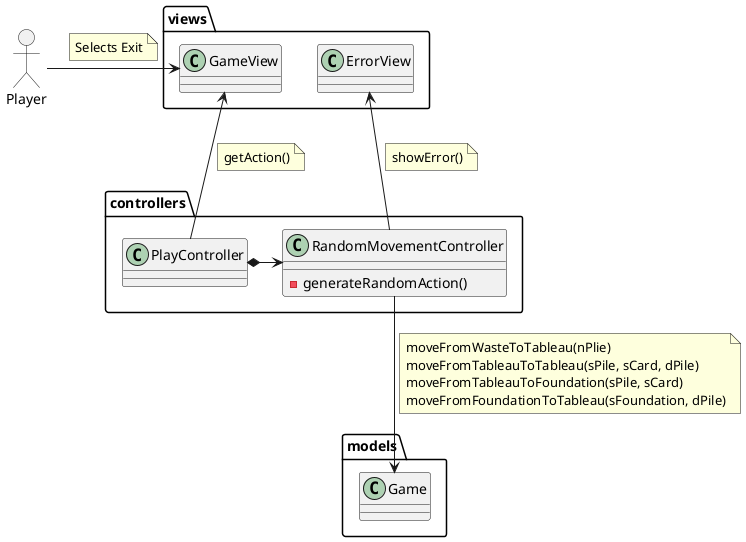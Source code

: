 @startuml Analysis Random Movement
mix_actor Player

package views {
    class GameView
    class ErrorView
}

Player -right-> GameView
note on link: Selects Exit

package controllers {
    class PlayController
    class RandomMovementController{
        -generateRandomAction()
    }
    PlayController *-left-> RandomMovementController
}

package models{
    class Game
}

PlayController -up-> GameView
note on link : getAction()

RandomMovementController --> ErrorView
note on link : showError()

RandomMovementController --> Game
note on link: moveFromWasteToTableau(nPlie)\n\
moveFromTableauToTableau(sPile, sCard, dPile)\n\
moveFromTableauToFoundation(sPile, sCard)\n\
moveFromFoundationToTableau(sFoundation, dPile)

@enduml